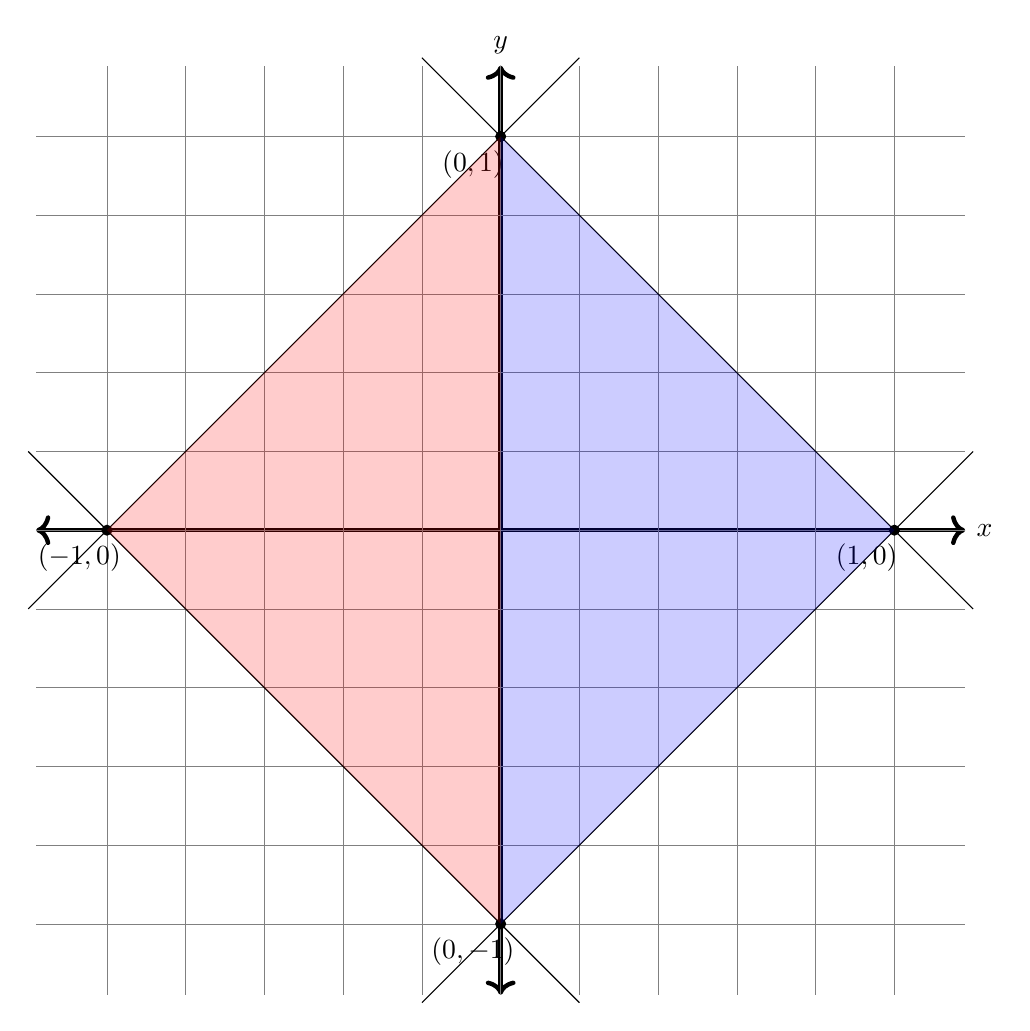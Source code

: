 % -*- root: ../root.tex -*-
\begin{tikzpicture}
	\draw[ultra thick,<->] (0,5.9)node[above]{\(y\)} -- (0,-5.9);
	\draw[ultra thick,<->] (5.9,0)node[right]{\(x\)}--(-5.9,0);
\draw [help lines] (-5.9,-5.9) grid (5.9,5.9);
\draw (1,-6)-- (-6,1);
\draw (-6,-1)-- (1,6);
\draw (-1,6)-- (6,-1);
\draw (6,1)-- (-1,-6);
\fill (0,-5) circle[radius=2pt]node[xshift=-10pt,yshift=-10pt]{\((0,-1)\)} ;
\fill (-5,0) circle[radius=2pt]node[xshift=-10pt,yshift=-10pt]{\((-1,0)\)} ;
\fill (0,5) circle[radius=2pt]node[xshift=-10pt,yshift=-10pt]{\((0,1)\)} ;
\fill (5,0) circle[radius=2pt]node[xshift=-10pt,yshift=-10pt]{\((1,0)\)} ;
\fill[color=red,opacity=0.2] (0,-5)--(-5,0)--(0,5)--cycle ;
\fill[color=blue,opacity=0.2] (0,5)--(5,0)--(0,-5)--cycle ;
\end{tikzpicture}